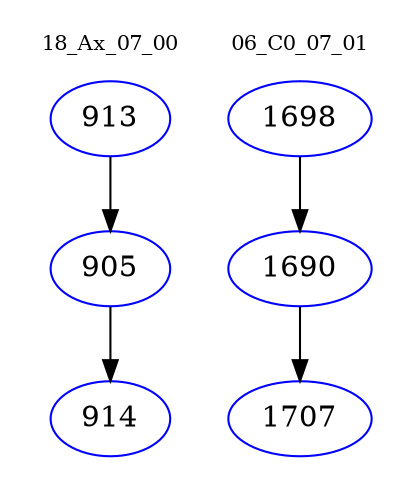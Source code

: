 digraph{
subgraph cluster_0 {
color = white
label = "18_Ax_07_00";
fontsize=10;
T0_913 [label="913", color="blue"]
T0_913 -> T0_905 [color="black"]
T0_905 [label="905", color="blue"]
T0_905 -> T0_914 [color="black"]
T0_914 [label="914", color="blue"]
}
subgraph cluster_1 {
color = white
label = "06_C0_07_01";
fontsize=10;
T1_1698 [label="1698", color="blue"]
T1_1698 -> T1_1690 [color="black"]
T1_1690 [label="1690", color="blue"]
T1_1690 -> T1_1707 [color="black"]
T1_1707 [label="1707", color="blue"]
}
}
